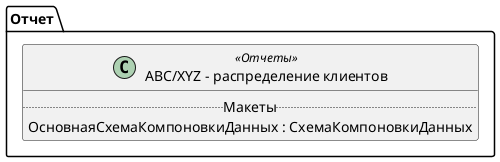 ﻿@startuml ABCXYZРаспределениеКлиентов
'!include templates.wsd
'..\include templates.wsd
class Отчет.ABCXYZРаспределениеКлиентов as "ABC/XYZ - распределение клиентов" <<Отчеты>>
{
..Макеты..
ОсновнаяСхемаКомпоновкиДанных : СхемаКомпоновкиДанных
}
@enduml
